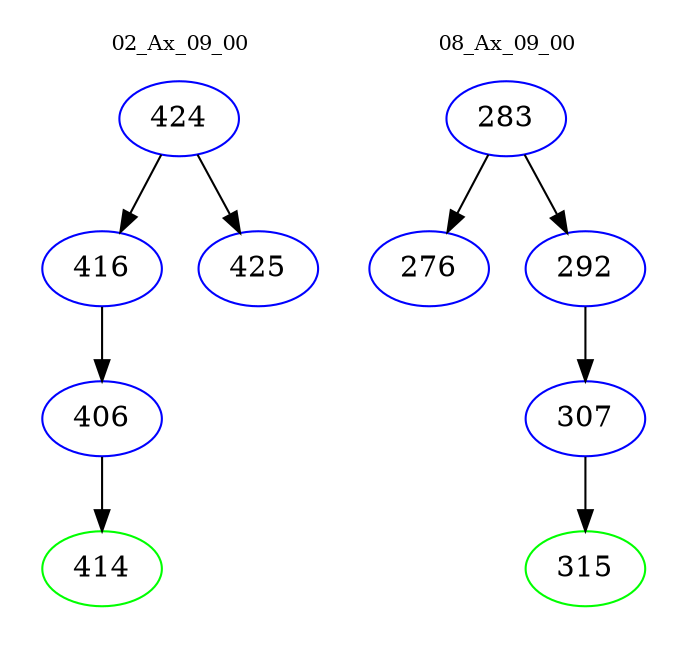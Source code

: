 digraph{
subgraph cluster_0 {
color = white
label = "02_Ax_09_00";
fontsize=10;
T0_424 [label="424", color="blue"]
T0_424 -> T0_416 [color="black"]
T0_416 [label="416", color="blue"]
T0_416 -> T0_406 [color="black"]
T0_406 [label="406", color="blue"]
T0_406 -> T0_414 [color="black"]
T0_414 [label="414", color="green"]
T0_424 -> T0_425 [color="black"]
T0_425 [label="425", color="blue"]
}
subgraph cluster_1 {
color = white
label = "08_Ax_09_00";
fontsize=10;
T1_283 [label="283", color="blue"]
T1_283 -> T1_276 [color="black"]
T1_276 [label="276", color="blue"]
T1_283 -> T1_292 [color="black"]
T1_292 [label="292", color="blue"]
T1_292 -> T1_307 [color="black"]
T1_307 [label="307", color="blue"]
T1_307 -> T1_315 [color="black"]
T1_315 [label="315", color="green"]
}
}
